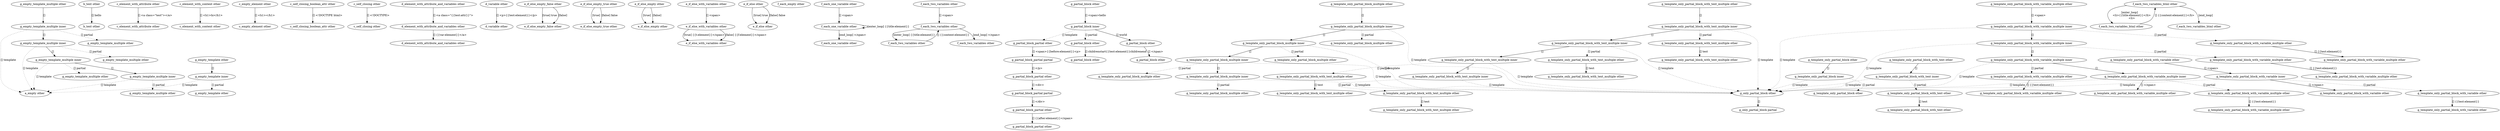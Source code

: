digraph {
    0 [ label = "a_empty other"]
    1 [ label = "b_text other"]
    2 [ label = "c_element_with_attribute other"]
    3 [ label = "c_element_with_content other"]
    4 [ label = "c_empty_element other"]
    5 [ label = "c_self_closing_boolean_attr other"]
    6 [ label = "c_self_closing other"]
    7 [ label = "d_element_with_attribute_and_variables other"]
    8 [ label = "d_variable other"]
    9 [ label = "e_if_else_empty_false other"]
    10 [ label = "e_if_else_empty_true other"]
    11 [ label = "e_if_else_empty other"]
    12 [ label = "e_if_else_with_variables other"]
    13 [ label = "e_if_else other"]
    14 [ label = "f_each_empty other"]
    15 [ label = "f_each_one_variable other"]
    16 [ label = "f_each_two_variables other"]
    17 [ label = "g_empty_template_multiple other"]
    18 [ label = "g_empty_template other"]
    19 [ label = "g_partial_block_partial other"]
    20 [ label = "g_partial_block other"]
    21 [ label = "g_template_only_partial_block_multiple other"]
    22 [ label = "g_template_only_partial_block_with_text_multiple other"]
    23 [ label = "g_template_only_partial_block_with_text other"]
    24 [ label = "g_template_only_partial_block_with_variable_multiple other"]
    25 [ label = "g_template_only_partial_block_with_variable other"]
    26 [ label = "g_template_only_partial_block other"]
    27 [ label = "f_each_two_variables_html other"]
    28 [ label = "g_only_partial_block other"]
    29 [ label = "b_text other"]
    30 [ label = "c_element_with_attribute other"]
    31 [ label = "c_element_with_content other"]
    32 [ label = "c_empty_element other"]
    33 [ label = "c_self_closing_boolean_attr other"]
    34 [ label = "c_self_closing other"]
    35 [ label = "d_element_with_attribute_and_variables other"]
    36 [ label = "d_element_with_attribute_and_variables other"]
    37 [ label = "d_variable other"]
    38 [ label = "e_if_else_empty_false other"]
    39 [ label = "e_if_else_empty_true other"]
    40 [ label = "e_if_else_empty other"]
    41 [ label = "e_if_else_with_variables other"]
    42 [ label = "e_if_else_with_variables other"]
    43 [ label = "e_if_else other"]
    44 [ label = "f_each_one_variable other"]
    45 [ label = "f_each_one_variable other"]
    46 [ label = "f_each_two_variables other"]
    47 [ label = "f_each_two_variables other"]
    48 [ label = "f_each_two_variables other"]
    49 [ label = "g_empty_template_multiple inner"]
    50 [ label = "g_empty_template_multiple other"]
    51 [ label = "g_empty_template_multiple inner"]
    52 [ label = "g_empty_template_multiple other"]
    53 [ label = "g_empty_template_multiple inner"]
    54 [ label = "g_empty_template_multiple other"]
    55 [ label = "g_empty_template_multiple inner"]
    56 [ label = "g_empty_template_multiple other"]
    57 [ label = "g_empty_template inner"]
    58 [ label = "g_empty_template other"]
    59 [ label = "g_partial_block_partial partial"]
    60 [ label = "g_partial_block_partial other"]
    61 [ label = "g_partial_block_partial partial"]
    62 [ label = "g_partial_block_partial other"]
    63 [ label = "g_partial_block_partial other"]
    64 [ label = "g_partial_block inner"]
    65 [ label = "g_partial_block other"]
    66 [ label = "g_partial_block other"]
    67 [ label = "g_partial_block other"]
    68 [ label = "g_partial_block other"]
    69 [ label = "g_template_only_partial_block_multiple inner"]
    70 [ label = "g_template_only_partial_block_multiple other"]
    71 [ label = "g_template_only_partial_block_multiple inner"]
    72 [ label = "g_template_only_partial_block_multiple other"]
    73 [ label = "g_template_only_partial_block_multiple inner"]
    74 [ label = "g_template_only_partial_block_multiple other"]
    75 [ label = "g_template_only_partial_block_multiple inner"]
    76 [ label = "g_template_only_partial_block_multiple other"]
    77 [ label = "g_template_only_partial_block_with_text_multiple inner"]
    78 [ label = "g_template_only_partial_block_with_text_multiple other"]
    79 [ label = "g_template_only_partial_block_with_text_multiple other"]
    80 [ label = "g_template_only_partial_block_with_text_multiple inner"]
    81 [ label = "g_template_only_partial_block_with_text_multiple other"]
    82 [ label = "g_template_only_partial_block_with_text_multiple other"]
    83 [ label = "g_template_only_partial_block_with_text_multiple inner"]
    84 [ label = "g_template_only_partial_block_with_text_multiple other"]
    85 [ label = "g_template_only_partial_block_with_text_multiple other"]
    86 [ label = "g_template_only_partial_block_with_text_multiple inner"]
    87 [ label = "g_template_only_partial_block_with_text_multiple other"]
    88 [ label = "g_template_only_partial_block_with_text_multiple other"]
    89 [ label = "g_template_only_partial_block_with_text inner"]
    90 [ label = "g_template_only_partial_block_with_text other"]
    91 [ label = "g_template_only_partial_block_with_text other"]
    92 [ label = "g_template_only_partial_block_with_variable_multiple inner"]
    93 [ label = "g_template_only_partial_block_with_variable_multiple other"]
    94 [ label = "g_template_only_partial_block_with_variable_multiple other"]
    95 [ label = "g_template_only_partial_block_with_variable_multiple inner"]
    96 [ label = "g_template_only_partial_block_with_variable_multiple other"]
    97 [ label = "g_template_only_partial_block_with_variable_multiple other"]
    98 [ label = "g_template_only_partial_block_with_variable_multiple inner"]
    99 [ label = "g_template_only_partial_block_with_variable_multiple other"]
    100 [ label = "g_template_only_partial_block_with_variable_multiple other"]
    101 [ label = "g_template_only_partial_block_with_variable_multiple inner"]
    102 [ label = "g_template_only_partial_block_with_variable_multiple other"]
    103 [ label = "g_template_only_partial_block_with_variable_multiple other"]
    104 [ label = "g_template_only_partial_block_with_variable_multiple other"]
    105 [ label = "g_template_only_partial_block_with_variable inner"]
    106 [ label = "g_template_only_partial_block_with_variable other"]
    107 [ label = "g_template_only_partial_block_with_variable other"]
    108 [ label = "g_template_only_partial_block_with_variable other"]
    109 [ label = "g_template_only_partial_block inner"]
    110 [ label = "g_template_only_partial_block other"]
    111 [ label = "f_each_two_variables_html other"]
    112 [ label = "f_each_two_variables_html other"]
    113 [ label = "g_only_partial_block partial"]
    1 -> 29 [ label = "[] hello"]
    2 -> 30 [ label = "[] <a class=\"test\"></a>"]
    3 -> 31 [ label = "[] <h1>hi</h1>"]
    4 -> 32 [ label = "[] <h1></h1>"]
    5 -> 33 [ label = "[] <!DOCTYPE html>"]
    6 -> 34 [ label = "[] <!DOCTYPE>"]
    7 -> 35 [ label = "[] <a class=\"{{test:attr}}\">"]
    35 -> 36 [ label = "[] {{var:element}}</a>"]
    8 -> 37 [ label = "[] <p>{{test:element}}</p>"]
    9 -> 38 [ label = "[true] true"]
    9 -> 38 [ label = "[false] "]
    10 -> 39 [ label = "[true] "]
    10 -> 39 [ label = "[false] false"]
    11 -> 40 [ label = "[true] "]
    11 -> 40 [ label = "[false] "]
    12 -> 41 [ label = "[] <span>"]
    41 -> 42 [ label = "[true] {{t:element}}</span>"]
    41 -> 42 [ label = "[false] {{f:element}}</span>"]
    13 -> 43 [ label = "[true] true"]
    13 -> 43 [ label = "[false] false"]
    15 -> 44 [ label = "[] <span>"]
    44 -> 44 [ label = "[enter_loop] {{title:element}}"]
    44 -> 45 [ label = "[end_loop] </span>"]
    16 -> 46 [ label = "[] <span>"]
    46 -> 47 [ label = "[enter_loop] {{title:element}}"]
    47 -> 46 [ label = "[] {{content:element}}"]
    46 -> 48 [ label = "[end_loop] </span>"]
    17 -> 49 [ label = "[] "]
    49 -> 50 [ label = "[] partial" style = dotted]
    49 -> 0 [ label = "[] template" style = dotted]
    49 -> 51 [ label = "[] "]
    51 -> 52 [ label = "[] partial" style = dotted]
    51 -> 0 [ label = "[] template" style = dotted]
    51 -> 53 [ label = "[] "]
    53 -> 54 [ label = "[] partial" style = dotted]
    53 -> 0 [ label = "[] template" style = dotted]
    53 -> 55 [ label = "[] "]
    55 -> 56 [ label = "[] partial" style = dotted]
    55 -> 0 [ label = "[] template" style = dotted]
    18 -> 57 [ label = "[] "]
    57 -> 58 [ label = "[] partial" style = dotted]
    57 -> 0 [ label = "[] template" style = dotted]
    19 -> 59 [ label = "[] <span>{{before:element}}<p>"]
    59 -> 60 [ label = "[] </p>"]
    60 -> 61 [ label = "[] <div>"]
    61 -> 62 [ label = "[] </div>"]
    62 -> 63 [ label = "[] {{after:element}}</span>"]
    20 -> 64 [ label = "[] <span>hello"]
    64 -> 65 [ label = "[] partial" style = dotted]
    65 -> 66 [ label = "[] childrenstart{{test:element}}childrenend"]
    64 -> 19 [ label = "[] template" style = dotted]
    64 -> 67 [ label = "[] world"]
    67 -> 68 [ label = "[] </span>"]
    21 -> 69 [ label = "[] "]
    69 -> 70 [ label = "[] partial" style = dotted]
    69 -> 28 [ label = "[] template" style = dotted]
    69 -> 71 [ label = "[] "]
    71 -> 72 [ label = "[] partial" style = dotted]
    71 -> 28 [ label = "[] template" style = dotted]
    71 -> 73 [ label = "[] "]
    73 -> 74 [ label = "[] partial" style = dotted]
    73 -> 28 [ label = "[] template" style = dotted]
    73 -> 75 [ label = "[] "]
    75 -> 76 [ label = "[] partial" style = dotted]
    75 -> 28 [ label = "[] template" style = dotted]
    22 -> 77 [ label = "[] "]
    77 -> 78 [ label = "[] partial" style = dotted]
    78 -> 79 [ label = "[] test"]
    77 -> 28 [ label = "[] template" style = dotted]
    77 -> 80 [ label = "[] "]
    80 -> 81 [ label = "[] partial" style = dotted]
    81 -> 82 [ label = "[] test"]
    80 -> 28 [ label = "[] template" style = dotted]
    80 -> 83 [ label = "[] "]
    83 -> 84 [ label = "[] partial" style = dotted]
    84 -> 85 [ label = "[] test"]
    83 -> 28 [ label = "[] template" style = dotted]
    83 -> 86 [ label = "[] "]
    86 -> 87 [ label = "[] partial" style = dotted]
    87 -> 88 [ label = "[] test"]
    86 -> 28 [ label = "[] template" style = dotted]
    23 -> 89 [ label = "[] "]
    89 -> 90 [ label = "[] partial" style = dotted]
    90 -> 91 [ label = "[] test"]
    89 -> 28 [ label = "[] template" style = dotted]
    24 -> 92 [ label = "[] <span>"]
    92 -> 93 [ label = "[] partial" style = dotted]
    93 -> 94 [ label = "[] {{test:element}}"]
    92 -> 28 [ label = "[] template" style = dotted]
    92 -> 95 [ label = "[] "]
    95 -> 96 [ label = "[] partial" style = dotted]
    96 -> 97 [ label = "[] {{test:element}}"]
    95 -> 28 [ label = "[] template" style = dotted]
    95 -> 98 [ label = "[] "]
    98 -> 99 [ label = "[] partial" style = dotted]
    99 -> 100 [ label = "[] {{test:element}}"]
    98 -> 28 [ label = "[] template" style = dotted]
    98 -> 101 [ label = "[] "]
    101 -> 102 [ label = "[] partial" style = dotted]
    102 -> 103 [ label = "[] {{test:element}}"]
    101 -> 28 [ label = "[] template" style = dotted]
    101 -> 104 [ label = "[] </span>"]
    25 -> 105 [ label = "[] <span>"]
    105 -> 106 [ label = "[] partial" style = dotted]
    106 -> 107 [ label = "[] {{test:element}}"]
    105 -> 28 [ label = "[] template" style = dotted]
    105 -> 108 [ label = "[] </span>"]
    26 -> 109 [ label = "[] "]
    109 -> 110 [ label = "[] partial" style = dotted]
    109 -> 28 [ label = "[] template" style = dotted]
    27 -> 111 [ label = "[enter_loop] 
    <li>{{title:element}}</li>
    <li>"]
    111 -> 27 [ label = "[] {{content:element}}</li>
"]
    27 -> 112 [ label = "[end_loop] "]
    28 -> 113 [ label = "[] "]
}
